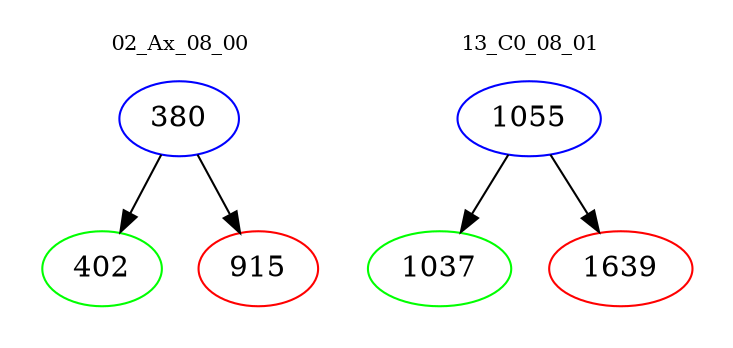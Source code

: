 digraph{
subgraph cluster_0 {
color = white
label = "02_Ax_08_00";
fontsize=10;
T0_380 [label="380", color="blue"]
T0_380 -> T0_402 [color="black"]
T0_402 [label="402", color="green"]
T0_380 -> T0_915 [color="black"]
T0_915 [label="915", color="red"]
}
subgraph cluster_1 {
color = white
label = "13_C0_08_01";
fontsize=10;
T1_1055 [label="1055", color="blue"]
T1_1055 -> T1_1037 [color="black"]
T1_1037 [label="1037", color="green"]
T1_1055 -> T1_1639 [color="black"]
T1_1639 [label="1639", color="red"]
}
}
